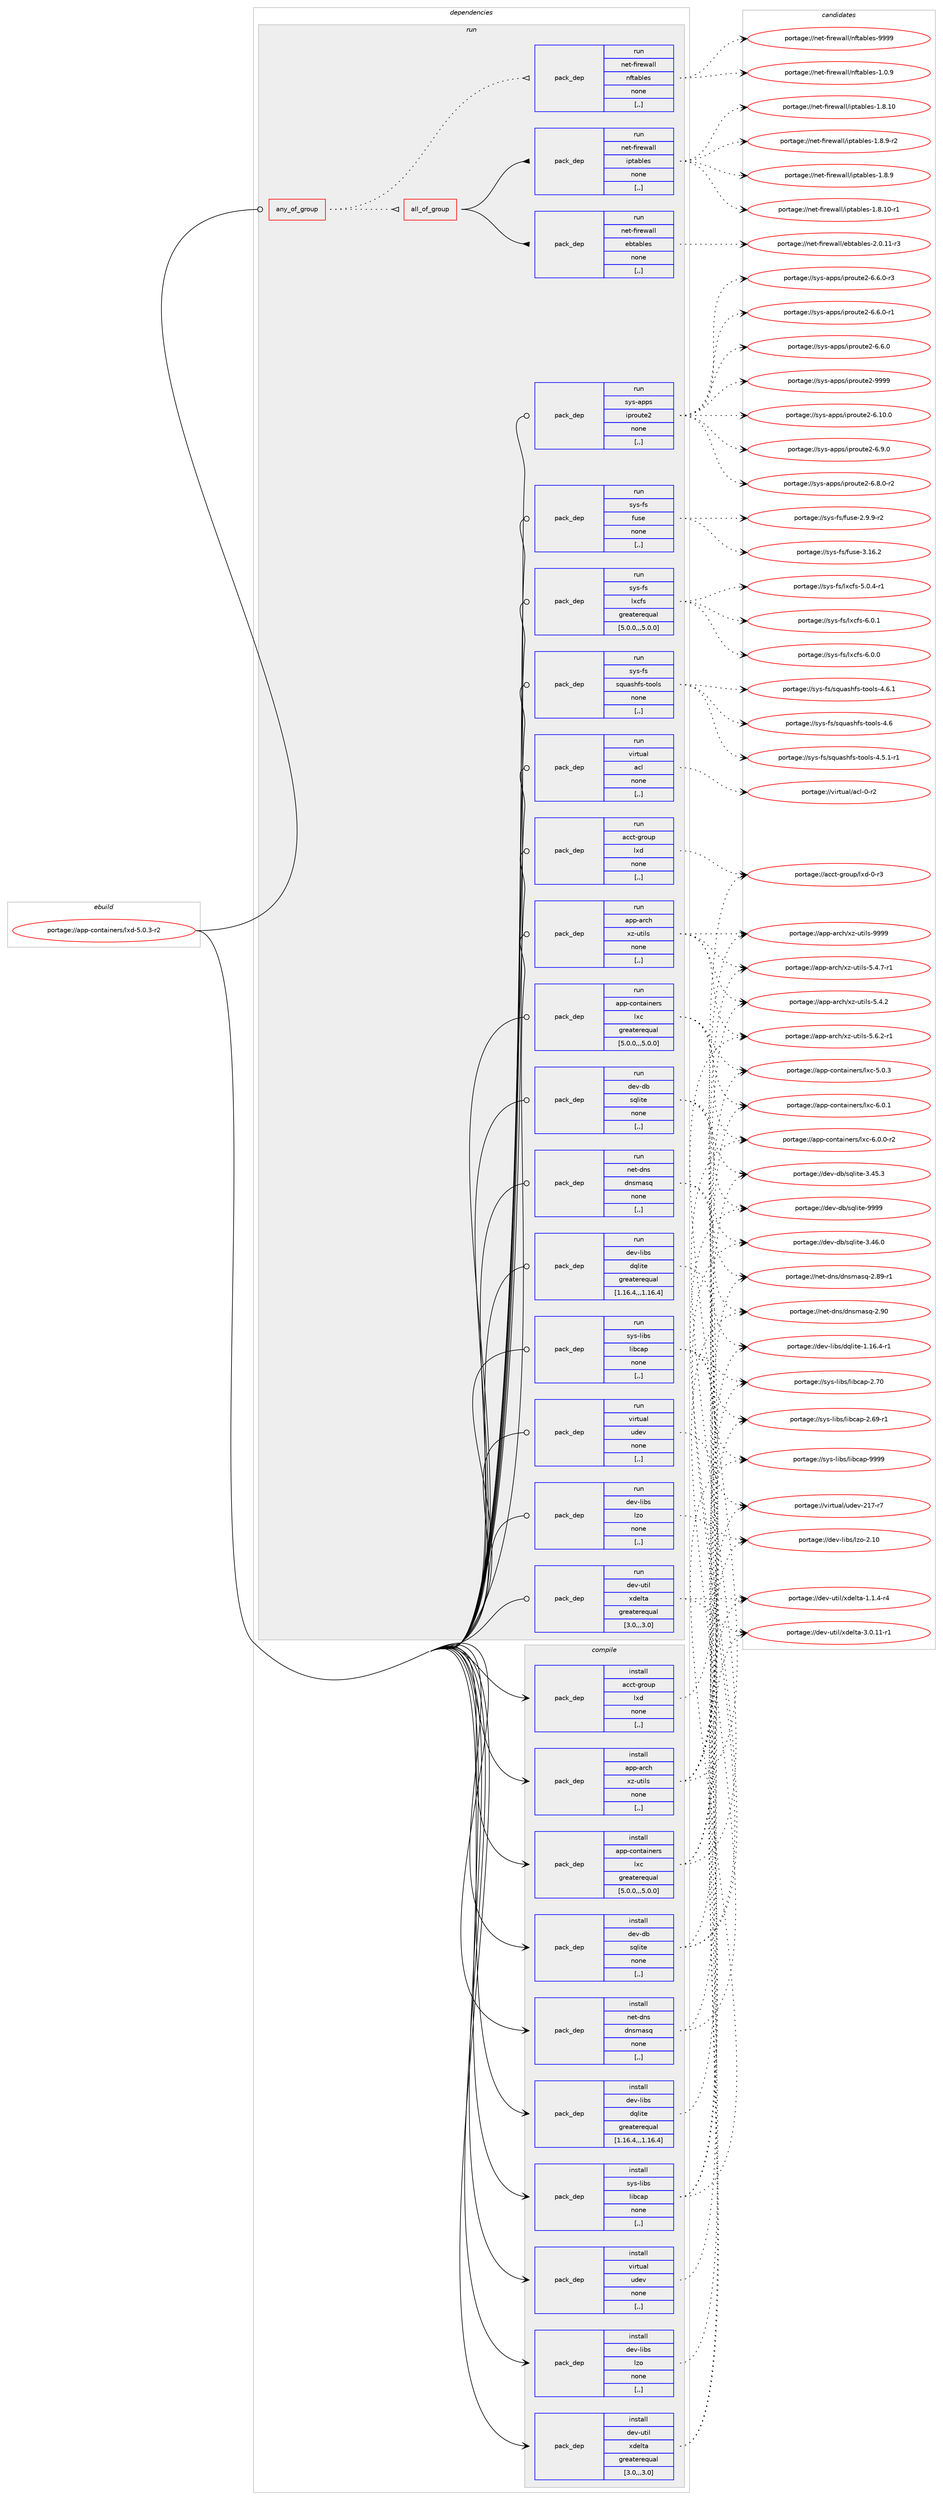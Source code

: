 digraph prolog {

# *************
# Graph options
# *************

newrank=true;
concentrate=true;
compound=true;
graph [rankdir=LR,fontname=Helvetica,fontsize=10,ranksep=1.5];#, ranksep=2.5, nodesep=0.2];
edge  [arrowhead=vee];
node  [fontname=Helvetica,fontsize=10];

# **********
# The ebuild
# **********

subgraph cluster_leftcol {
color=gray;
label=<<i>ebuild</i>>;
id [label="portage://app-containers/lxd-5.0.3-r2", color=red, width=4, href="../app-containers/lxd-5.0.3-r2.svg"];
}

# ****************
# The dependencies
# ****************

subgraph cluster_midcol {
color=gray;
label=<<i>dependencies</i>>;
subgraph cluster_compile {
fillcolor="#eeeeee";
style=filled;
label=<<i>compile</i>>;
subgraph pack8515 {
dependency11695 [label=<<TABLE BORDER="0" CELLBORDER="1" CELLSPACING="0" CELLPADDING="4" WIDTH="220"><TR><TD ROWSPAN="6" CELLPADDING="30">pack_dep</TD></TR><TR><TD WIDTH="110">install</TD></TR><TR><TD>acct-group</TD></TR><TR><TD>lxd</TD></TR><TR><TD>none</TD></TR><TR><TD>[,,]</TD></TR></TABLE>>, shape=none, color=blue];
}
id:e -> dependency11695:w [weight=20,style="solid",arrowhead="vee"];
subgraph pack8516 {
dependency11696 [label=<<TABLE BORDER="0" CELLBORDER="1" CELLSPACING="0" CELLPADDING="4" WIDTH="220"><TR><TD ROWSPAN="6" CELLPADDING="30">pack_dep</TD></TR><TR><TD WIDTH="110">install</TD></TR><TR><TD>app-arch</TD></TR><TR><TD>xz-utils</TD></TR><TR><TD>none</TD></TR><TR><TD>[,,]</TD></TR></TABLE>>, shape=none, color=blue];
}
id:e -> dependency11696:w [weight=20,style="solid",arrowhead="vee"];
subgraph pack8517 {
dependency11697 [label=<<TABLE BORDER="0" CELLBORDER="1" CELLSPACING="0" CELLPADDING="4" WIDTH="220"><TR><TD ROWSPAN="6" CELLPADDING="30">pack_dep</TD></TR><TR><TD WIDTH="110">install</TD></TR><TR><TD>app-containers</TD></TR><TR><TD>lxc</TD></TR><TR><TD>greaterequal</TD></TR><TR><TD>[5.0.0,,,5.0.0]</TD></TR></TABLE>>, shape=none, color=blue];
}
id:e -> dependency11697:w [weight=20,style="solid",arrowhead="vee"];
subgraph pack8518 {
dependency11698 [label=<<TABLE BORDER="0" CELLBORDER="1" CELLSPACING="0" CELLPADDING="4" WIDTH="220"><TR><TD ROWSPAN="6" CELLPADDING="30">pack_dep</TD></TR><TR><TD WIDTH="110">install</TD></TR><TR><TD>dev-db</TD></TR><TR><TD>sqlite</TD></TR><TR><TD>none</TD></TR><TR><TD>[,,]</TD></TR></TABLE>>, shape=none, color=blue];
}
id:e -> dependency11698:w [weight=20,style="solid",arrowhead="vee"];
subgraph pack8519 {
dependency11699 [label=<<TABLE BORDER="0" CELLBORDER="1" CELLSPACING="0" CELLPADDING="4" WIDTH="220"><TR><TD ROWSPAN="6" CELLPADDING="30">pack_dep</TD></TR><TR><TD WIDTH="110">install</TD></TR><TR><TD>dev-libs</TD></TR><TR><TD>dqlite</TD></TR><TR><TD>greaterequal</TD></TR><TR><TD>[1.16.4,,,1.16.4]</TD></TR></TABLE>>, shape=none, color=blue];
}
id:e -> dependency11699:w [weight=20,style="solid",arrowhead="vee"];
subgraph pack8520 {
dependency11700 [label=<<TABLE BORDER="0" CELLBORDER="1" CELLSPACING="0" CELLPADDING="4" WIDTH="220"><TR><TD ROWSPAN="6" CELLPADDING="30">pack_dep</TD></TR><TR><TD WIDTH="110">install</TD></TR><TR><TD>dev-libs</TD></TR><TR><TD>lzo</TD></TR><TR><TD>none</TD></TR><TR><TD>[,,]</TD></TR></TABLE>>, shape=none, color=blue];
}
id:e -> dependency11700:w [weight=20,style="solid",arrowhead="vee"];
subgraph pack8521 {
dependency11701 [label=<<TABLE BORDER="0" CELLBORDER="1" CELLSPACING="0" CELLPADDING="4" WIDTH="220"><TR><TD ROWSPAN="6" CELLPADDING="30">pack_dep</TD></TR><TR><TD WIDTH="110">install</TD></TR><TR><TD>dev-util</TD></TR><TR><TD>xdelta</TD></TR><TR><TD>greaterequal</TD></TR><TR><TD>[3.0,,,3.0]</TD></TR></TABLE>>, shape=none, color=blue];
}
id:e -> dependency11701:w [weight=20,style="solid",arrowhead="vee"];
subgraph pack8522 {
dependency11702 [label=<<TABLE BORDER="0" CELLBORDER="1" CELLSPACING="0" CELLPADDING="4" WIDTH="220"><TR><TD ROWSPAN="6" CELLPADDING="30">pack_dep</TD></TR><TR><TD WIDTH="110">install</TD></TR><TR><TD>net-dns</TD></TR><TR><TD>dnsmasq</TD></TR><TR><TD>none</TD></TR><TR><TD>[,,]</TD></TR></TABLE>>, shape=none, color=blue];
}
id:e -> dependency11702:w [weight=20,style="solid",arrowhead="vee"];
subgraph pack8523 {
dependency11703 [label=<<TABLE BORDER="0" CELLBORDER="1" CELLSPACING="0" CELLPADDING="4" WIDTH="220"><TR><TD ROWSPAN="6" CELLPADDING="30">pack_dep</TD></TR><TR><TD WIDTH="110">install</TD></TR><TR><TD>sys-libs</TD></TR><TR><TD>libcap</TD></TR><TR><TD>none</TD></TR><TR><TD>[,,]</TD></TR></TABLE>>, shape=none, color=blue];
}
id:e -> dependency11703:w [weight=20,style="solid",arrowhead="vee"];
subgraph pack8524 {
dependency11704 [label=<<TABLE BORDER="0" CELLBORDER="1" CELLSPACING="0" CELLPADDING="4" WIDTH="220"><TR><TD ROWSPAN="6" CELLPADDING="30">pack_dep</TD></TR><TR><TD WIDTH="110">install</TD></TR><TR><TD>virtual</TD></TR><TR><TD>udev</TD></TR><TR><TD>none</TD></TR><TR><TD>[,,]</TD></TR></TABLE>>, shape=none, color=blue];
}
id:e -> dependency11704:w [weight=20,style="solid",arrowhead="vee"];
}
subgraph cluster_compileandrun {
fillcolor="#eeeeee";
style=filled;
label=<<i>compile and run</i>>;
}
subgraph cluster_run {
fillcolor="#eeeeee";
style=filled;
label=<<i>run</i>>;
subgraph any64 {
dependency11705 [label=<<TABLE BORDER="0" CELLBORDER="1" CELLSPACING="0" CELLPADDING="4"><TR><TD CELLPADDING="10">any_of_group</TD></TR></TABLE>>, shape=none, color=red];subgraph pack8525 {
dependency11706 [label=<<TABLE BORDER="0" CELLBORDER="1" CELLSPACING="0" CELLPADDING="4" WIDTH="220"><TR><TD ROWSPAN="6" CELLPADDING="30">pack_dep</TD></TR><TR><TD WIDTH="110">run</TD></TR><TR><TD>net-firewall</TD></TR><TR><TD>nftables</TD></TR><TR><TD>none</TD></TR><TR><TD>[,,]</TD></TR></TABLE>>, shape=none, color=blue];
}
dependency11705:e -> dependency11706:w [weight=20,style="dotted",arrowhead="oinv"];
subgraph all4 {
dependency11707 [label=<<TABLE BORDER="0" CELLBORDER="1" CELLSPACING="0" CELLPADDING="4"><TR><TD CELLPADDING="10">all_of_group</TD></TR></TABLE>>, shape=none, color=red];subgraph pack8526 {
dependency11708 [label=<<TABLE BORDER="0" CELLBORDER="1" CELLSPACING="0" CELLPADDING="4" WIDTH="220"><TR><TD ROWSPAN="6" CELLPADDING="30">pack_dep</TD></TR><TR><TD WIDTH="110">run</TD></TR><TR><TD>net-firewall</TD></TR><TR><TD>ebtables</TD></TR><TR><TD>none</TD></TR><TR><TD>[,,]</TD></TR></TABLE>>, shape=none, color=blue];
}
dependency11707:e -> dependency11708:w [weight=20,style="solid",arrowhead="inv"];
subgraph pack8527 {
dependency11709 [label=<<TABLE BORDER="0" CELLBORDER="1" CELLSPACING="0" CELLPADDING="4" WIDTH="220"><TR><TD ROWSPAN="6" CELLPADDING="30">pack_dep</TD></TR><TR><TD WIDTH="110">run</TD></TR><TR><TD>net-firewall</TD></TR><TR><TD>iptables</TD></TR><TR><TD>none</TD></TR><TR><TD>[,,]</TD></TR></TABLE>>, shape=none, color=blue];
}
dependency11707:e -> dependency11709:w [weight=20,style="solid",arrowhead="inv"];
}
dependency11705:e -> dependency11707:w [weight=20,style="dotted",arrowhead="oinv"];
}
id:e -> dependency11705:w [weight=20,style="solid",arrowhead="odot"];
subgraph pack8528 {
dependency11710 [label=<<TABLE BORDER="0" CELLBORDER="1" CELLSPACING="0" CELLPADDING="4" WIDTH="220"><TR><TD ROWSPAN="6" CELLPADDING="30">pack_dep</TD></TR><TR><TD WIDTH="110">run</TD></TR><TR><TD>acct-group</TD></TR><TR><TD>lxd</TD></TR><TR><TD>none</TD></TR><TR><TD>[,,]</TD></TR></TABLE>>, shape=none, color=blue];
}
id:e -> dependency11710:w [weight=20,style="solid",arrowhead="odot"];
subgraph pack8529 {
dependency11711 [label=<<TABLE BORDER="0" CELLBORDER="1" CELLSPACING="0" CELLPADDING="4" WIDTH="220"><TR><TD ROWSPAN="6" CELLPADDING="30">pack_dep</TD></TR><TR><TD WIDTH="110">run</TD></TR><TR><TD>app-arch</TD></TR><TR><TD>xz-utils</TD></TR><TR><TD>none</TD></TR><TR><TD>[,,]</TD></TR></TABLE>>, shape=none, color=blue];
}
id:e -> dependency11711:w [weight=20,style="solid",arrowhead="odot"];
subgraph pack8530 {
dependency11712 [label=<<TABLE BORDER="0" CELLBORDER="1" CELLSPACING="0" CELLPADDING="4" WIDTH="220"><TR><TD ROWSPAN="6" CELLPADDING="30">pack_dep</TD></TR><TR><TD WIDTH="110">run</TD></TR><TR><TD>app-containers</TD></TR><TR><TD>lxc</TD></TR><TR><TD>greaterequal</TD></TR><TR><TD>[5.0.0,,,5.0.0]</TD></TR></TABLE>>, shape=none, color=blue];
}
id:e -> dependency11712:w [weight=20,style="solid",arrowhead="odot"];
subgraph pack8531 {
dependency11713 [label=<<TABLE BORDER="0" CELLBORDER="1" CELLSPACING="0" CELLPADDING="4" WIDTH="220"><TR><TD ROWSPAN="6" CELLPADDING="30">pack_dep</TD></TR><TR><TD WIDTH="110">run</TD></TR><TR><TD>dev-db</TD></TR><TR><TD>sqlite</TD></TR><TR><TD>none</TD></TR><TR><TD>[,,]</TD></TR></TABLE>>, shape=none, color=blue];
}
id:e -> dependency11713:w [weight=20,style="solid",arrowhead="odot"];
subgraph pack8532 {
dependency11714 [label=<<TABLE BORDER="0" CELLBORDER="1" CELLSPACING="0" CELLPADDING="4" WIDTH="220"><TR><TD ROWSPAN="6" CELLPADDING="30">pack_dep</TD></TR><TR><TD WIDTH="110">run</TD></TR><TR><TD>dev-libs</TD></TR><TR><TD>dqlite</TD></TR><TR><TD>greaterequal</TD></TR><TR><TD>[1.16.4,,,1.16.4]</TD></TR></TABLE>>, shape=none, color=blue];
}
id:e -> dependency11714:w [weight=20,style="solid",arrowhead="odot"];
subgraph pack8533 {
dependency11715 [label=<<TABLE BORDER="0" CELLBORDER="1" CELLSPACING="0" CELLPADDING="4" WIDTH="220"><TR><TD ROWSPAN="6" CELLPADDING="30">pack_dep</TD></TR><TR><TD WIDTH="110">run</TD></TR><TR><TD>dev-libs</TD></TR><TR><TD>lzo</TD></TR><TR><TD>none</TD></TR><TR><TD>[,,]</TD></TR></TABLE>>, shape=none, color=blue];
}
id:e -> dependency11715:w [weight=20,style="solid",arrowhead="odot"];
subgraph pack8534 {
dependency11716 [label=<<TABLE BORDER="0" CELLBORDER="1" CELLSPACING="0" CELLPADDING="4" WIDTH="220"><TR><TD ROWSPAN="6" CELLPADDING="30">pack_dep</TD></TR><TR><TD WIDTH="110">run</TD></TR><TR><TD>dev-util</TD></TR><TR><TD>xdelta</TD></TR><TR><TD>greaterequal</TD></TR><TR><TD>[3.0,,,3.0]</TD></TR></TABLE>>, shape=none, color=blue];
}
id:e -> dependency11716:w [weight=20,style="solid",arrowhead="odot"];
subgraph pack8535 {
dependency11717 [label=<<TABLE BORDER="0" CELLBORDER="1" CELLSPACING="0" CELLPADDING="4" WIDTH="220"><TR><TD ROWSPAN="6" CELLPADDING="30">pack_dep</TD></TR><TR><TD WIDTH="110">run</TD></TR><TR><TD>net-dns</TD></TR><TR><TD>dnsmasq</TD></TR><TR><TD>none</TD></TR><TR><TD>[,,]</TD></TR></TABLE>>, shape=none, color=blue];
}
id:e -> dependency11717:w [weight=20,style="solid",arrowhead="odot"];
subgraph pack8536 {
dependency11718 [label=<<TABLE BORDER="0" CELLBORDER="1" CELLSPACING="0" CELLPADDING="4" WIDTH="220"><TR><TD ROWSPAN="6" CELLPADDING="30">pack_dep</TD></TR><TR><TD WIDTH="110">run</TD></TR><TR><TD>sys-apps</TD></TR><TR><TD>iproute2</TD></TR><TR><TD>none</TD></TR><TR><TD>[,,]</TD></TR></TABLE>>, shape=none, color=blue];
}
id:e -> dependency11718:w [weight=20,style="solid",arrowhead="odot"];
subgraph pack8537 {
dependency11719 [label=<<TABLE BORDER="0" CELLBORDER="1" CELLSPACING="0" CELLPADDING="4" WIDTH="220"><TR><TD ROWSPAN="6" CELLPADDING="30">pack_dep</TD></TR><TR><TD WIDTH="110">run</TD></TR><TR><TD>sys-fs</TD></TR><TR><TD>fuse</TD></TR><TR><TD>none</TD></TR><TR><TD>[,,]</TD></TR></TABLE>>, shape=none, color=blue];
}
id:e -> dependency11719:w [weight=20,style="solid",arrowhead="odot"];
subgraph pack8538 {
dependency11720 [label=<<TABLE BORDER="0" CELLBORDER="1" CELLSPACING="0" CELLPADDING="4" WIDTH="220"><TR><TD ROWSPAN="6" CELLPADDING="30">pack_dep</TD></TR><TR><TD WIDTH="110">run</TD></TR><TR><TD>sys-fs</TD></TR><TR><TD>lxcfs</TD></TR><TR><TD>greaterequal</TD></TR><TR><TD>[5.0.0,,,5.0.0]</TD></TR></TABLE>>, shape=none, color=blue];
}
id:e -> dependency11720:w [weight=20,style="solid",arrowhead="odot"];
subgraph pack8539 {
dependency11721 [label=<<TABLE BORDER="0" CELLBORDER="1" CELLSPACING="0" CELLPADDING="4" WIDTH="220"><TR><TD ROWSPAN="6" CELLPADDING="30">pack_dep</TD></TR><TR><TD WIDTH="110">run</TD></TR><TR><TD>sys-fs</TD></TR><TR><TD>squashfs-tools</TD></TR><TR><TD>none</TD></TR><TR><TD>[,,]</TD></TR></TABLE>>, shape=none, color=blue];
}
id:e -> dependency11721:w [weight=20,style="solid",arrowhead="odot"];
subgraph pack8540 {
dependency11722 [label=<<TABLE BORDER="0" CELLBORDER="1" CELLSPACING="0" CELLPADDING="4" WIDTH="220"><TR><TD ROWSPAN="6" CELLPADDING="30">pack_dep</TD></TR><TR><TD WIDTH="110">run</TD></TR><TR><TD>sys-libs</TD></TR><TR><TD>libcap</TD></TR><TR><TD>none</TD></TR><TR><TD>[,,]</TD></TR></TABLE>>, shape=none, color=blue];
}
id:e -> dependency11722:w [weight=20,style="solid",arrowhead="odot"];
subgraph pack8541 {
dependency11723 [label=<<TABLE BORDER="0" CELLBORDER="1" CELLSPACING="0" CELLPADDING="4" WIDTH="220"><TR><TD ROWSPAN="6" CELLPADDING="30">pack_dep</TD></TR><TR><TD WIDTH="110">run</TD></TR><TR><TD>virtual</TD></TR><TR><TD>acl</TD></TR><TR><TD>none</TD></TR><TR><TD>[,,]</TD></TR></TABLE>>, shape=none, color=blue];
}
id:e -> dependency11723:w [weight=20,style="solid",arrowhead="odot"];
subgraph pack8542 {
dependency11724 [label=<<TABLE BORDER="0" CELLBORDER="1" CELLSPACING="0" CELLPADDING="4" WIDTH="220"><TR><TD ROWSPAN="6" CELLPADDING="30">pack_dep</TD></TR><TR><TD WIDTH="110">run</TD></TR><TR><TD>virtual</TD></TR><TR><TD>udev</TD></TR><TR><TD>none</TD></TR><TR><TD>[,,]</TD></TR></TABLE>>, shape=none, color=blue];
}
id:e -> dependency11724:w [weight=20,style="solid",arrowhead="odot"];
}
}

# **************
# The candidates
# **************

subgraph cluster_choices {
rank=same;
color=gray;
label=<<i>candidates</i>>;

subgraph choice8515 {
color=black;
nodesep=1;
choice979999116451031141111171124710812010045484511451 [label="portage://acct-group/lxd-0-r3", color=red, width=4,href="../acct-group/lxd-0-r3.svg"];
dependency11695:e -> choice979999116451031141111171124710812010045484511451:w [style=dotted,weight="100"];
}
subgraph choice8516 {
color=black;
nodesep=1;
choice9711211245971149910447120122451171161051081154557575757 [label="portage://app-arch/xz-utils-9999", color=red, width=4,href="../app-arch/xz-utils-9999.svg"];
choice9711211245971149910447120122451171161051081154553465446504511449 [label="portage://app-arch/xz-utils-5.6.2-r1", color=red, width=4,href="../app-arch/xz-utils-5.6.2-r1.svg"];
choice9711211245971149910447120122451171161051081154553465246554511449 [label="portage://app-arch/xz-utils-5.4.7-r1", color=red, width=4,href="../app-arch/xz-utils-5.4.7-r1.svg"];
choice971121124597114991044712012245117116105108115455346524650 [label="portage://app-arch/xz-utils-5.4.2", color=red, width=4,href="../app-arch/xz-utils-5.4.2.svg"];
dependency11696:e -> choice9711211245971149910447120122451171161051081154557575757:w [style=dotted,weight="100"];
dependency11696:e -> choice9711211245971149910447120122451171161051081154553465446504511449:w [style=dotted,weight="100"];
dependency11696:e -> choice9711211245971149910447120122451171161051081154553465246554511449:w [style=dotted,weight="100"];
dependency11696:e -> choice971121124597114991044712012245117116105108115455346524650:w [style=dotted,weight="100"];
}
subgraph choice8517 {
color=black;
nodesep=1;
choice971121124599111110116971051101011141154710812099455446484649 [label="portage://app-containers/lxc-6.0.1", color=red, width=4,href="../app-containers/lxc-6.0.1.svg"];
choice9711211245991111101169710511010111411547108120994554464846484511450 [label="portage://app-containers/lxc-6.0.0-r2", color=red, width=4,href="../app-containers/lxc-6.0.0-r2.svg"];
choice971121124599111110116971051101011141154710812099455346484651 [label="portage://app-containers/lxc-5.0.3", color=red, width=4,href="../app-containers/lxc-5.0.3.svg"];
dependency11697:e -> choice971121124599111110116971051101011141154710812099455446484649:w [style=dotted,weight="100"];
dependency11697:e -> choice9711211245991111101169710511010111411547108120994554464846484511450:w [style=dotted,weight="100"];
dependency11697:e -> choice971121124599111110116971051101011141154710812099455346484651:w [style=dotted,weight="100"];
}
subgraph choice8518 {
color=black;
nodesep=1;
choice1001011184510098471151131081051161014557575757 [label="portage://dev-db/sqlite-9999", color=red, width=4,href="../dev-db/sqlite-9999.svg"];
choice10010111845100984711511310810511610145514652544648 [label="portage://dev-db/sqlite-3.46.0", color=red, width=4,href="../dev-db/sqlite-3.46.0.svg"];
choice10010111845100984711511310810511610145514652534651 [label="portage://dev-db/sqlite-3.45.3", color=red, width=4,href="../dev-db/sqlite-3.45.3.svg"];
dependency11698:e -> choice1001011184510098471151131081051161014557575757:w [style=dotted,weight="100"];
dependency11698:e -> choice10010111845100984711511310810511610145514652544648:w [style=dotted,weight="100"];
dependency11698:e -> choice10010111845100984711511310810511610145514652534651:w [style=dotted,weight="100"];
}
subgraph choice8519 {
color=black;
nodesep=1;
choice100101118451081059811547100113108105116101454946495446524511449 [label="portage://dev-libs/dqlite-1.16.4-r1", color=red, width=4,href="../dev-libs/dqlite-1.16.4-r1.svg"];
dependency11699:e -> choice100101118451081059811547100113108105116101454946495446524511449:w [style=dotted,weight="100"];
}
subgraph choice8520 {
color=black;
nodesep=1;
choice1001011184510810598115471081221114550464948 [label="portage://dev-libs/lzo-2.10", color=red, width=4,href="../dev-libs/lzo-2.10.svg"];
dependency11700:e -> choice1001011184510810598115471081221114550464948:w [style=dotted,weight="100"];
}
subgraph choice8521 {
color=black;
nodesep=1;
choice100101118451171161051084712010010110811697455146484649494511449 [label="portage://dev-util/xdelta-3.0.11-r1", color=red, width=4,href="../dev-util/xdelta-3.0.11-r1.svg"];
choice1001011184511711610510847120100101108116974549464946524511452 [label="portage://dev-util/xdelta-1.1.4-r4", color=red, width=4,href="../dev-util/xdelta-1.1.4-r4.svg"];
dependency11701:e -> choice100101118451171161051084712010010110811697455146484649494511449:w [style=dotted,weight="100"];
dependency11701:e -> choice1001011184511711610510847120100101108116974549464946524511452:w [style=dotted,weight="100"];
}
subgraph choice8522 {
color=black;
nodesep=1;
choice1101011164510011011547100110115109971151134550465748 [label="portage://net-dns/dnsmasq-2.90", color=red, width=4,href="../net-dns/dnsmasq-2.90.svg"];
choice11010111645100110115471001101151099711511345504656574511449 [label="portage://net-dns/dnsmasq-2.89-r1", color=red, width=4,href="../net-dns/dnsmasq-2.89-r1.svg"];
dependency11702:e -> choice1101011164510011011547100110115109971151134550465748:w [style=dotted,weight="100"];
dependency11702:e -> choice11010111645100110115471001101151099711511345504656574511449:w [style=dotted,weight="100"];
}
subgraph choice8523 {
color=black;
nodesep=1;
choice1151211154510810598115471081059899971124557575757 [label="portage://sys-libs/libcap-9999", color=red, width=4,href="../sys-libs/libcap-9999.svg"];
choice1151211154510810598115471081059899971124550465548 [label="portage://sys-libs/libcap-2.70", color=red, width=4,href="../sys-libs/libcap-2.70.svg"];
choice11512111545108105981154710810598999711245504654574511449 [label="portage://sys-libs/libcap-2.69-r1", color=red, width=4,href="../sys-libs/libcap-2.69-r1.svg"];
dependency11703:e -> choice1151211154510810598115471081059899971124557575757:w [style=dotted,weight="100"];
dependency11703:e -> choice1151211154510810598115471081059899971124550465548:w [style=dotted,weight="100"];
dependency11703:e -> choice11512111545108105981154710810598999711245504654574511449:w [style=dotted,weight="100"];
}
subgraph choice8524 {
color=black;
nodesep=1;
choice1181051141161179710847117100101118455049554511455 [label="portage://virtual/udev-217-r7", color=red, width=4,href="../virtual/udev-217-r7.svg"];
dependency11704:e -> choice1181051141161179710847117100101118455049554511455:w [style=dotted,weight="100"];
}
subgraph choice8525 {
color=black;
nodesep=1;
choice11010111645102105114101119971081084711010211697981081011154557575757 [label="portage://net-firewall/nftables-9999", color=red, width=4,href="../net-firewall/nftables-9999.svg"];
choice1101011164510210511410111997108108471101021169798108101115454946484657 [label="portage://net-firewall/nftables-1.0.9", color=red, width=4,href="../net-firewall/nftables-1.0.9.svg"];
dependency11706:e -> choice11010111645102105114101119971081084711010211697981081011154557575757:w [style=dotted,weight="100"];
dependency11706:e -> choice1101011164510210511410111997108108471101021169798108101115454946484657:w [style=dotted,weight="100"];
}
subgraph choice8526 {
color=black;
nodesep=1;
choice110101116451021051141011199710810847101981169798108101115455046484649494511451 [label="portage://net-firewall/ebtables-2.0.11-r3", color=red, width=4,href="../net-firewall/ebtables-2.0.11-r3.svg"];
dependency11708:e -> choice110101116451021051141011199710810847101981169798108101115455046484649494511451:w [style=dotted,weight="100"];
}
subgraph choice8527 {
color=black;
nodesep=1;
choice1101011164510210511410111997108108471051121169798108101115454946564649484511449 [label="portage://net-firewall/iptables-1.8.10-r1", color=red, width=4,href="../net-firewall/iptables-1.8.10-r1.svg"];
choice110101116451021051141011199710810847105112116979810810111545494656464948 [label="portage://net-firewall/iptables-1.8.10", color=red, width=4,href="../net-firewall/iptables-1.8.10.svg"];
choice11010111645102105114101119971081084710511211697981081011154549465646574511450 [label="portage://net-firewall/iptables-1.8.9-r2", color=red, width=4,href="../net-firewall/iptables-1.8.9-r2.svg"];
choice1101011164510210511410111997108108471051121169798108101115454946564657 [label="portage://net-firewall/iptables-1.8.9", color=red, width=4,href="../net-firewall/iptables-1.8.9.svg"];
dependency11709:e -> choice1101011164510210511410111997108108471051121169798108101115454946564649484511449:w [style=dotted,weight="100"];
dependency11709:e -> choice110101116451021051141011199710810847105112116979810810111545494656464948:w [style=dotted,weight="100"];
dependency11709:e -> choice11010111645102105114101119971081084710511211697981081011154549465646574511450:w [style=dotted,weight="100"];
dependency11709:e -> choice1101011164510210511410111997108108471051121169798108101115454946564657:w [style=dotted,weight="100"];
}
subgraph choice8528 {
color=black;
nodesep=1;
choice979999116451031141111171124710812010045484511451 [label="portage://acct-group/lxd-0-r3", color=red, width=4,href="../acct-group/lxd-0-r3.svg"];
dependency11710:e -> choice979999116451031141111171124710812010045484511451:w [style=dotted,weight="100"];
}
subgraph choice8529 {
color=black;
nodesep=1;
choice9711211245971149910447120122451171161051081154557575757 [label="portage://app-arch/xz-utils-9999", color=red, width=4,href="../app-arch/xz-utils-9999.svg"];
choice9711211245971149910447120122451171161051081154553465446504511449 [label="portage://app-arch/xz-utils-5.6.2-r1", color=red, width=4,href="../app-arch/xz-utils-5.6.2-r1.svg"];
choice9711211245971149910447120122451171161051081154553465246554511449 [label="portage://app-arch/xz-utils-5.4.7-r1", color=red, width=4,href="../app-arch/xz-utils-5.4.7-r1.svg"];
choice971121124597114991044712012245117116105108115455346524650 [label="portage://app-arch/xz-utils-5.4.2", color=red, width=4,href="../app-arch/xz-utils-5.4.2.svg"];
dependency11711:e -> choice9711211245971149910447120122451171161051081154557575757:w [style=dotted,weight="100"];
dependency11711:e -> choice9711211245971149910447120122451171161051081154553465446504511449:w [style=dotted,weight="100"];
dependency11711:e -> choice9711211245971149910447120122451171161051081154553465246554511449:w [style=dotted,weight="100"];
dependency11711:e -> choice971121124597114991044712012245117116105108115455346524650:w [style=dotted,weight="100"];
}
subgraph choice8530 {
color=black;
nodesep=1;
choice971121124599111110116971051101011141154710812099455446484649 [label="portage://app-containers/lxc-6.0.1", color=red, width=4,href="../app-containers/lxc-6.0.1.svg"];
choice9711211245991111101169710511010111411547108120994554464846484511450 [label="portage://app-containers/lxc-6.0.0-r2", color=red, width=4,href="../app-containers/lxc-6.0.0-r2.svg"];
choice971121124599111110116971051101011141154710812099455346484651 [label="portage://app-containers/lxc-5.0.3", color=red, width=4,href="../app-containers/lxc-5.0.3.svg"];
dependency11712:e -> choice971121124599111110116971051101011141154710812099455446484649:w [style=dotted,weight="100"];
dependency11712:e -> choice9711211245991111101169710511010111411547108120994554464846484511450:w [style=dotted,weight="100"];
dependency11712:e -> choice971121124599111110116971051101011141154710812099455346484651:w [style=dotted,weight="100"];
}
subgraph choice8531 {
color=black;
nodesep=1;
choice1001011184510098471151131081051161014557575757 [label="portage://dev-db/sqlite-9999", color=red, width=4,href="../dev-db/sqlite-9999.svg"];
choice10010111845100984711511310810511610145514652544648 [label="portage://dev-db/sqlite-3.46.0", color=red, width=4,href="../dev-db/sqlite-3.46.0.svg"];
choice10010111845100984711511310810511610145514652534651 [label="portage://dev-db/sqlite-3.45.3", color=red, width=4,href="../dev-db/sqlite-3.45.3.svg"];
dependency11713:e -> choice1001011184510098471151131081051161014557575757:w [style=dotted,weight="100"];
dependency11713:e -> choice10010111845100984711511310810511610145514652544648:w [style=dotted,weight="100"];
dependency11713:e -> choice10010111845100984711511310810511610145514652534651:w [style=dotted,weight="100"];
}
subgraph choice8532 {
color=black;
nodesep=1;
choice100101118451081059811547100113108105116101454946495446524511449 [label="portage://dev-libs/dqlite-1.16.4-r1", color=red, width=4,href="../dev-libs/dqlite-1.16.4-r1.svg"];
dependency11714:e -> choice100101118451081059811547100113108105116101454946495446524511449:w [style=dotted,weight="100"];
}
subgraph choice8533 {
color=black;
nodesep=1;
choice1001011184510810598115471081221114550464948 [label="portage://dev-libs/lzo-2.10", color=red, width=4,href="../dev-libs/lzo-2.10.svg"];
dependency11715:e -> choice1001011184510810598115471081221114550464948:w [style=dotted,weight="100"];
}
subgraph choice8534 {
color=black;
nodesep=1;
choice100101118451171161051084712010010110811697455146484649494511449 [label="portage://dev-util/xdelta-3.0.11-r1", color=red, width=4,href="../dev-util/xdelta-3.0.11-r1.svg"];
choice1001011184511711610510847120100101108116974549464946524511452 [label="portage://dev-util/xdelta-1.1.4-r4", color=red, width=4,href="../dev-util/xdelta-1.1.4-r4.svg"];
dependency11716:e -> choice100101118451171161051084712010010110811697455146484649494511449:w [style=dotted,weight="100"];
dependency11716:e -> choice1001011184511711610510847120100101108116974549464946524511452:w [style=dotted,weight="100"];
}
subgraph choice8535 {
color=black;
nodesep=1;
choice1101011164510011011547100110115109971151134550465748 [label="portage://net-dns/dnsmasq-2.90", color=red, width=4,href="../net-dns/dnsmasq-2.90.svg"];
choice11010111645100110115471001101151099711511345504656574511449 [label="portage://net-dns/dnsmasq-2.89-r1", color=red, width=4,href="../net-dns/dnsmasq-2.89-r1.svg"];
dependency11717:e -> choice1101011164510011011547100110115109971151134550465748:w [style=dotted,weight="100"];
dependency11717:e -> choice11010111645100110115471001101151099711511345504656574511449:w [style=dotted,weight="100"];
}
subgraph choice8536 {
color=black;
nodesep=1;
choice115121115459711211211547105112114111117116101504557575757 [label="portage://sys-apps/iproute2-9999", color=red, width=4,href="../sys-apps/iproute2-9999.svg"];
choice1151211154597112112115471051121141111171161015045544649484648 [label="portage://sys-apps/iproute2-6.10.0", color=red, width=4,href="../sys-apps/iproute2-6.10.0.svg"];
choice11512111545971121121154710511211411111711610150455446574648 [label="portage://sys-apps/iproute2-6.9.0", color=red, width=4,href="../sys-apps/iproute2-6.9.0.svg"];
choice115121115459711211211547105112114111117116101504554465646484511450 [label="portage://sys-apps/iproute2-6.8.0-r2", color=red, width=4,href="../sys-apps/iproute2-6.8.0-r2.svg"];
choice115121115459711211211547105112114111117116101504554465446484511451 [label="portage://sys-apps/iproute2-6.6.0-r3", color=red, width=4,href="../sys-apps/iproute2-6.6.0-r3.svg"];
choice115121115459711211211547105112114111117116101504554465446484511449 [label="portage://sys-apps/iproute2-6.6.0-r1", color=red, width=4,href="../sys-apps/iproute2-6.6.0-r1.svg"];
choice11512111545971121121154710511211411111711610150455446544648 [label="portage://sys-apps/iproute2-6.6.0", color=red, width=4,href="../sys-apps/iproute2-6.6.0.svg"];
dependency11718:e -> choice115121115459711211211547105112114111117116101504557575757:w [style=dotted,weight="100"];
dependency11718:e -> choice1151211154597112112115471051121141111171161015045544649484648:w [style=dotted,weight="100"];
dependency11718:e -> choice11512111545971121121154710511211411111711610150455446574648:w [style=dotted,weight="100"];
dependency11718:e -> choice115121115459711211211547105112114111117116101504554465646484511450:w [style=dotted,weight="100"];
dependency11718:e -> choice115121115459711211211547105112114111117116101504554465446484511451:w [style=dotted,weight="100"];
dependency11718:e -> choice115121115459711211211547105112114111117116101504554465446484511449:w [style=dotted,weight="100"];
dependency11718:e -> choice11512111545971121121154710511211411111711610150455446544648:w [style=dotted,weight="100"];
}
subgraph choice8537 {
color=black;
nodesep=1;
choice115121115451021154710211711510145514649544650 [label="portage://sys-fs/fuse-3.16.2", color=red, width=4,href="../sys-fs/fuse-3.16.2.svg"];
choice11512111545102115471021171151014550465746574511450 [label="portage://sys-fs/fuse-2.9.9-r2", color=red, width=4,href="../sys-fs/fuse-2.9.9-r2.svg"];
dependency11719:e -> choice115121115451021154710211711510145514649544650:w [style=dotted,weight="100"];
dependency11719:e -> choice11512111545102115471021171151014550465746574511450:w [style=dotted,weight="100"];
}
subgraph choice8538 {
color=black;
nodesep=1;
choice115121115451021154710812099102115455446484649 [label="portage://sys-fs/lxcfs-6.0.1", color=red, width=4,href="../sys-fs/lxcfs-6.0.1.svg"];
choice115121115451021154710812099102115455446484648 [label="portage://sys-fs/lxcfs-6.0.0", color=red, width=4,href="../sys-fs/lxcfs-6.0.0.svg"];
choice1151211154510211547108120991021154553464846524511449 [label="portage://sys-fs/lxcfs-5.0.4-r1", color=red, width=4,href="../sys-fs/lxcfs-5.0.4-r1.svg"];
dependency11720:e -> choice115121115451021154710812099102115455446484649:w [style=dotted,weight="100"];
dependency11720:e -> choice115121115451021154710812099102115455446484648:w [style=dotted,weight="100"];
dependency11720:e -> choice1151211154510211547108120991021154553464846524511449:w [style=dotted,weight="100"];
}
subgraph choice8539 {
color=black;
nodesep=1;
choice11512111545102115471151131179711510410211545116111111108115455246544649 [label="portage://sys-fs/squashfs-tools-4.6.1", color=red, width=4,href="../sys-fs/squashfs-tools-4.6.1.svg"];
choice1151211154510211547115113117971151041021154511611111110811545524654 [label="portage://sys-fs/squashfs-tools-4.6", color=red, width=4,href="../sys-fs/squashfs-tools-4.6.svg"];
choice115121115451021154711511311797115104102115451161111111081154552465346494511449 [label="portage://sys-fs/squashfs-tools-4.5.1-r1", color=red, width=4,href="../sys-fs/squashfs-tools-4.5.1-r1.svg"];
dependency11721:e -> choice11512111545102115471151131179711510410211545116111111108115455246544649:w [style=dotted,weight="100"];
dependency11721:e -> choice1151211154510211547115113117971151041021154511611111110811545524654:w [style=dotted,weight="100"];
dependency11721:e -> choice115121115451021154711511311797115104102115451161111111081154552465346494511449:w [style=dotted,weight="100"];
}
subgraph choice8540 {
color=black;
nodesep=1;
choice1151211154510810598115471081059899971124557575757 [label="portage://sys-libs/libcap-9999", color=red, width=4,href="../sys-libs/libcap-9999.svg"];
choice1151211154510810598115471081059899971124550465548 [label="portage://sys-libs/libcap-2.70", color=red, width=4,href="../sys-libs/libcap-2.70.svg"];
choice11512111545108105981154710810598999711245504654574511449 [label="portage://sys-libs/libcap-2.69-r1", color=red, width=4,href="../sys-libs/libcap-2.69-r1.svg"];
dependency11722:e -> choice1151211154510810598115471081059899971124557575757:w [style=dotted,weight="100"];
dependency11722:e -> choice1151211154510810598115471081059899971124550465548:w [style=dotted,weight="100"];
dependency11722:e -> choice11512111545108105981154710810598999711245504654574511449:w [style=dotted,weight="100"];
}
subgraph choice8541 {
color=black;
nodesep=1;
choice1181051141161179710847979910845484511450 [label="portage://virtual/acl-0-r2", color=red, width=4,href="../virtual/acl-0-r2.svg"];
dependency11723:e -> choice1181051141161179710847979910845484511450:w [style=dotted,weight="100"];
}
subgraph choice8542 {
color=black;
nodesep=1;
choice1181051141161179710847117100101118455049554511455 [label="portage://virtual/udev-217-r7", color=red, width=4,href="../virtual/udev-217-r7.svg"];
dependency11724:e -> choice1181051141161179710847117100101118455049554511455:w [style=dotted,weight="100"];
}
}

}
